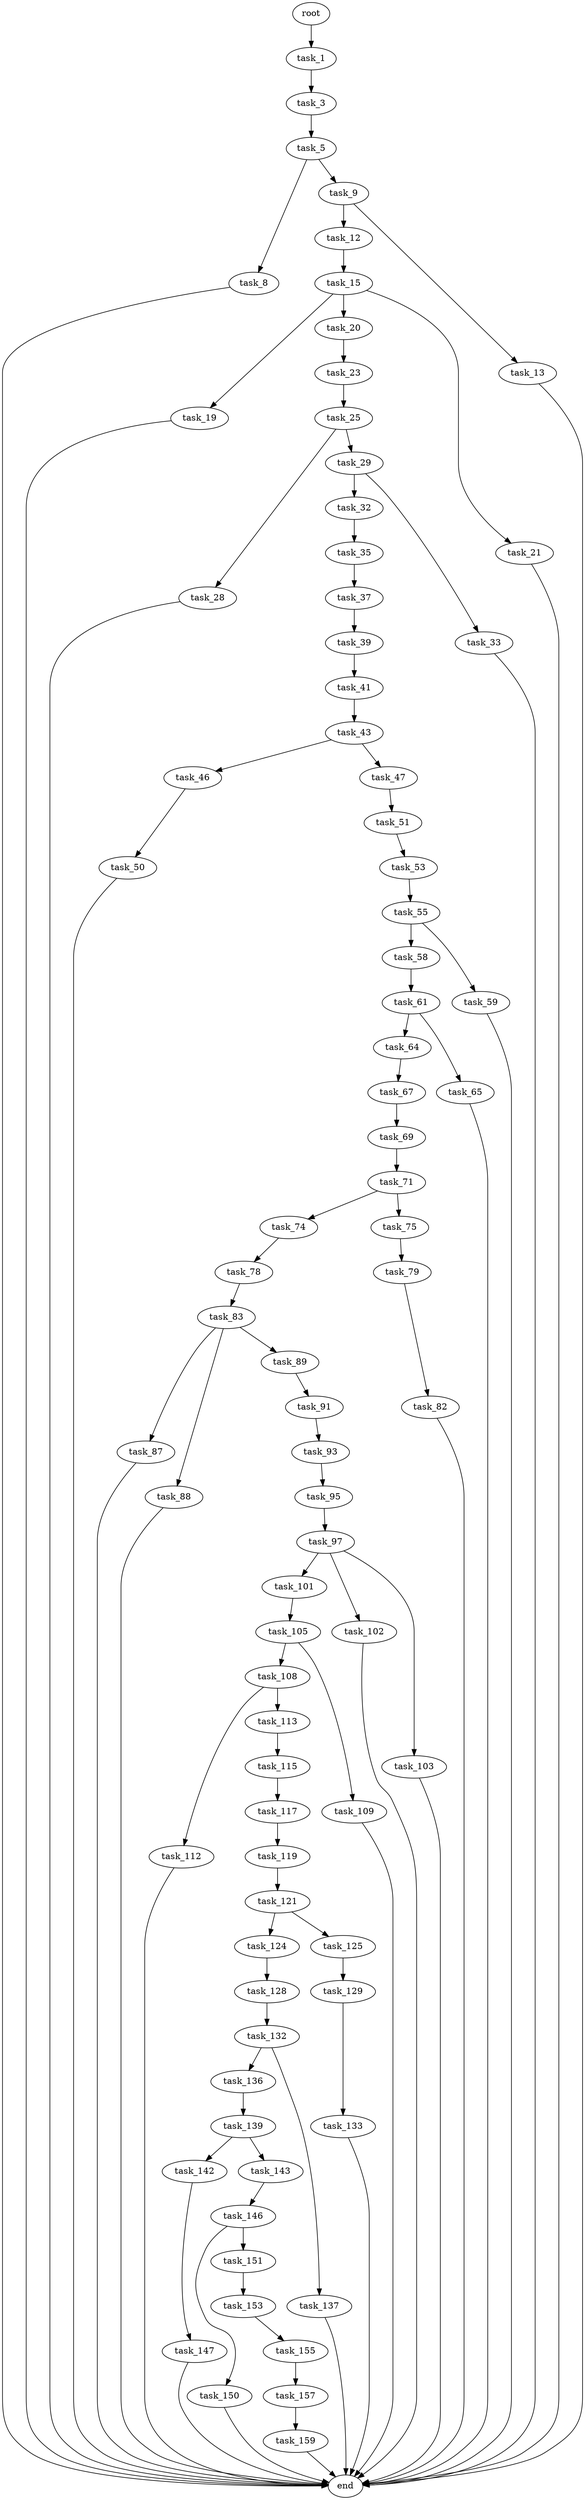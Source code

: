 digraph G {
  root [size="0.000000"];
  task_1 [size="135092967539.000000"];
  task_3 [size="356413060174.000000"];
  task_5 [size="8589934592.000000"];
  task_8 [size="789354166418.000000"];
  task_9 [size="28991029248.000000"];
  end [size="0.000000"];
  task_12 [size="697177510426.000000"];
  task_13 [size="549755813888.000000"];
  task_15 [size="16743634478.000000"];
  task_19 [size="9730664603.000000"];
  task_20 [size="287276264897.000000"];
  task_21 [size="8589934592.000000"];
  task_23 [size="618116289804.000000"];
  task_25 [size="59956337406.000000"];
  task_28 [size="861684924.000000"];
  task_29 [size="199642013633.000000"];
  task_32 [size="68719476736.000000"];
  task_33 [size="24390269461.000000"];
  task_35 [size="68719476736.000000"];
  task_37 [size="222940385663.000000"];
  task_39 [size="1231856820.000000"];
  task_41 [size="549755813888.000000"];
  task_43 [size="198155774400.000000"];
  task_46 [size="68719476736.000000"];
  task_47 [size="1425663122.000000"];
  task_50 [size="22890313234.000000"];
  task_51 [size="13650437117.000000"];
  task_53 [size="384487293476.000000"];
  task_55 [size="231928233984.000000"];
  task_58 [size="6896404688.000000"];
  task_59 [size="104511607891.000000"];
  task_61 [size="6425290110.000000"];
  task_64 [size="549755813888.000000"];
  task_65 [size="197410386831.000000"];
  task_67 [size="855911335897.000000"];
  task_69 [size="39492909057.000000"];
  task_71 [size="2103444558.000000"];
  task_74 [size="200872349035.000000"];
  task_75 [size="782757789696.000000"];
  task_78 [size="366950601940.000000"];
  task_79 [size="719528564420.000000"];
  task_83 [size="68719476736.000000"];
  task_82 [size="29341588594.000000"];
  task_87 [size="549755813888.000000"];
  task_88 [size="5223685454.000000"];
  task_89 [size="6172679787.000000"];
  task_91 [size="400738023680.000000"];
  task_93 [size="1247941342.000000"];
  task_95 [size="3828649088.000000"];
  task_97 [size="93034145004.000000"];
  task_101 [size="9254200034.000000"];
  task_102 [size="358539381827.000000"];
  task_103 [size="747827965295.000000"];
  task_105 [size="782757789696.000000"];
  task_108 [size="134217728000.000000"];
  task_109 [size="27042891844.000000"];
  task_112 [size="549755813888.000000"];
  task_113 [size="821323449.000000"];
  task_115 [size="1188290976.000000"];
  task_117 [size="12788776625.000000"];
  task_119 [size="368293445632.000000"];
  task_121 [size="782757789696.000000"];
  task_124 [size="1716411938.000000"];
  task_125 [size="11417642033.000000"];
  task_128 [size="357391702044.000000"];
  task_129 [size="13147100657.000000"];
  task_132 [size="549755813888.000000"];
  task_133 [size="1073741824000.000000"];
  task_136 [size="349166879766.000000"];
  task_137 [size="231928233984.000000"];
  task_139 [size="111481544901.000000"];
  task_142 [size="54047128086.000000"];
  task_143 [size="68719476736.000000"];
  task_147 [size="8017758203.000000"];
  task_146 [size="80277147436.000000"];
  task_150 [size="122850036199.000000"];
  task_151 [size="34331053538.000000"];
  task_153 [size="782757789696.000000"];
  task_155 [size="29347586274.000000"];
  task_157 [size="179880065982.000000"];
  task_159 [size="134217728000.000000"];

  root -> task_1 [size="1.000000"];
  task_1 -> task_3 [size="411041792.000000"];
  task_3 -> task_5 [size="679477248.000000"];
  task_5 -> task_8 [size="33554432.000000"];
  task_5 -> task_9 [size="33554432.000000"];
  task_8 -> end [size="1.000000"];
  task_9 -> task_12 [size="75497472.000000"];
  task_9 -> task_13 [size="75497472.000000"];
  task_12 -> task_15 [size="838860800.000000"];
  task_13 -> end [size="1.000000"];
  task_15 -> task_19 [size="536870912.000000"];
  task_15 -> task_20 [size="536870912.000000"];
  task_15 -> task_21 [size="536870912.000000"];
  task_19 -> end [size="1.000000"];
  task_20 -> task_23 [size="209715200.000000"];
  task_21 -> end [size="1.000000"];
  task_23 -> task_25 [size="536870912.000000"];
  task_25 -> task_28 [size="75497472.000000"];
  task_25 -> task_29 [size="75497472.000000"];
  task_28 -> end [size="1.000000"];
  task_29 -> task_32 [size="209715200.000000"];
  task_29 -> task_33 [size="209715200.000000"];
  task_32 -> task_35 [size="134217728.000000"];
  task_33 -> end [size="1.000000"];
  task_35 -> task_37 [size="134217728.000000"];
  task_37 -> task_39 [size="301989888.000000"];
  task_39 -> task_41 [size="33554432.000000"];
  task_41 -> task_43 [size="536870912.000000"];
  task_43 -> task_46 [size="134217728.000000"];
  task_43 -> task_47 [size="134217728.000000"];
  task_46 -> task_50 [size="134217728.000000"];
  task_47 -> task_51 [size="33554432.000000"];
  task_50 -> end [size="1.000000"];
  task_51 -> task_53 [size="301989888.000000"];
  task_53 -> task_55 [size="536870912.000000"];
  task_55 -> task_58 [size="301989888.000000"];
  task_55 -> task_59 [size="301989888.000000"];
  task_58 -> task_61 [size="209715200.000000"];
  task_59 -> end [size="1.000000"];
  task_61 -> task_64 [size="411041792.000000"];
  task_61 -> task_65 [size="411041792.000000"];
  task_64 -> task_67 [size="536870912.000000"];
  task_65 -> end [size="1.000000"];
  task_67 -> task_69 [size="838860800.000000"];
  task_69 -> task_71 [size="33554432.000000"];
  task_71 -> task_74 [size="134217728.000000"];
  task_71 -> task_75 [size="134217728.000000"];
  task_74 -> task_78 [size="838860800.000000"];
  task_75 -> task_79 [size="679477248.000000"];
  task_78 -> task_83 [size="536870912.000000"];
  task_79 -> task_82 [size="679477248.000000"];
  task_83 -> task_87 [size="134217728.000000"];
  task_83 -> task_88 [size="134217728.000000"];
  task_83 -> task_89 [size="134217728.000000"];
  task_82 -> end [size="1.000000"];
  task_87 -> end [size="1.000000"];
  task_88 -> end [size="1.000000"];
  task_89 -> task_91 [size="134217728.000000"];
  task_91 -> task_93 [size="679477248.000000"];
  task_93 -> task_95 [size="134217728.000000"];
  task_95 -> task_97 [size="209715200.000000"];
  task_97 -> task_101 [size="134217728.000000"];
  task_97 -> task_102 [size="134217728.000000"];
  task_97 -> task_103 [size="134217728.000000"];
  task_101 -> task_105 [size="301989888.000000"];
  task_102 -> end [size="1.000000"];
  task_103 -> end [size="1.000000"];
  task_105 -> task_108 [size="679477248.000000"];
  task_105 -> task_109 [size="679477248.000000"];
  task_108 -> task_112 [size="209715200.000000"];
  task_108 -> task_113 [size="209715200.000000"];
  task_109 -> end [size="1.000000"];
  task_112 -> end [size="1.000000"];
  task_113 -> task_115 [size="33554432.000000"];
  task_115 -> task_117 [size="33554432.000000"];
  task_117 -> task_119 [size="209715200.000000"];
  task_119 -> task_121 [size="411041792.000000"];
  task_121 -> task_124 [size="679477248.000000"];
  task_121 -> task_125 [size="679477248.000000"];
  task_124 -> task_128 [size="33554432.000000"];
  task_125 -> task_129 [size="411041792.000000"];
  task_128 -> task_132 [size="536870912.000000"];
  task_129 -> task_133 [size="301989888.000000"];
  task_132 -> task_136 [size="536870912.000000"];
  task_132 -> task_137 [size="536870912.000000"];
  task_133 -> end [size="1.000000"];
  task_136 -> task_139 [size="838860800.000000"];
  task_137 -> end [size="1.000000"];
  task_139 -> task_142 [size="75497472.000000"];
  task_139 -> task_143 [size="75497472.000000"];
  task_142 -> task_147 [size="75497472.000000"];
  task_143 -> task_146 [size="134217728.000000"];
  task_147 -> end [size="1.000000"];
  task_146 -> task_150 [size="301989888.000000"];
  task_146 -> task_151 [size="301989888.000000"];
  task_150 -> end [size="1.000000"];
  task_151 -> task_153 [size="838860800.000000"];
  task_153 -> task_155 [size="679477248.000000"];
  task_155 -> task_157 [size="33554432.000000"];
  task_157 -> task_159 [size="209715200.000000"];
  task_159 -> end [size="1.000000"];
}
